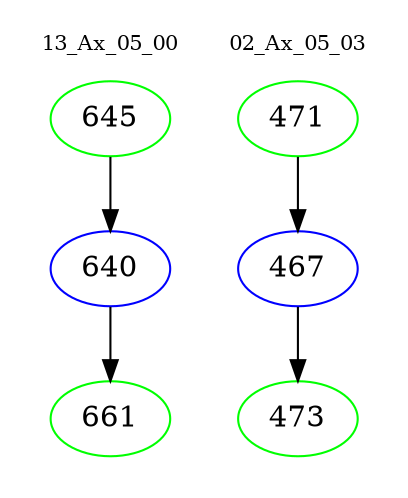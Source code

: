 digraph{
subgraph cluster_0 {
color = white
label = "13_Ax_05_00";
fontsize=10;
T0_645 [label="645", color="green"]
T0_645 -> T0_640 [color="black"]
T0_640 [label="640", color="blue"]
T0_640 -> T0_661 [color="black"]
T0_661 [label="661", color="green"]
}
subgraph cluster_1 {
color = white
label = "02_Ax_05_03";
fontsize=10;
T1_471 [label="471", color="green"]
T1_471 -> T1_467 [color="black"]
T1_467 [label="467", color="blue"]
T1_467 -> T1_473 [color="black"]
T1_473 [label="473", color="green"]
}
}
